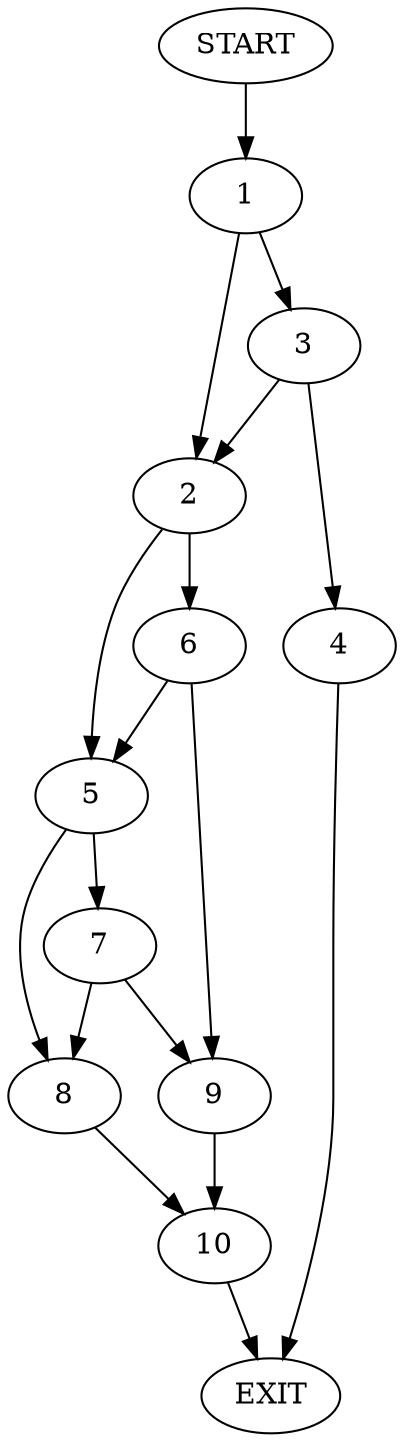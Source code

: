 digraph {
0 [label="START"]
11 [label="EXIT"]
0 -> 1
1 -> 2
1 -> 3
3 -> 2
3 -> 4
2 -> 5
2 -> 6
4 -> 11
5 -> 7
5 -> 8
6 -> 5
6 -> 9
9 -> 10
7 -> 9
7 -> 8
8 -> 10
10 -> 11
}
